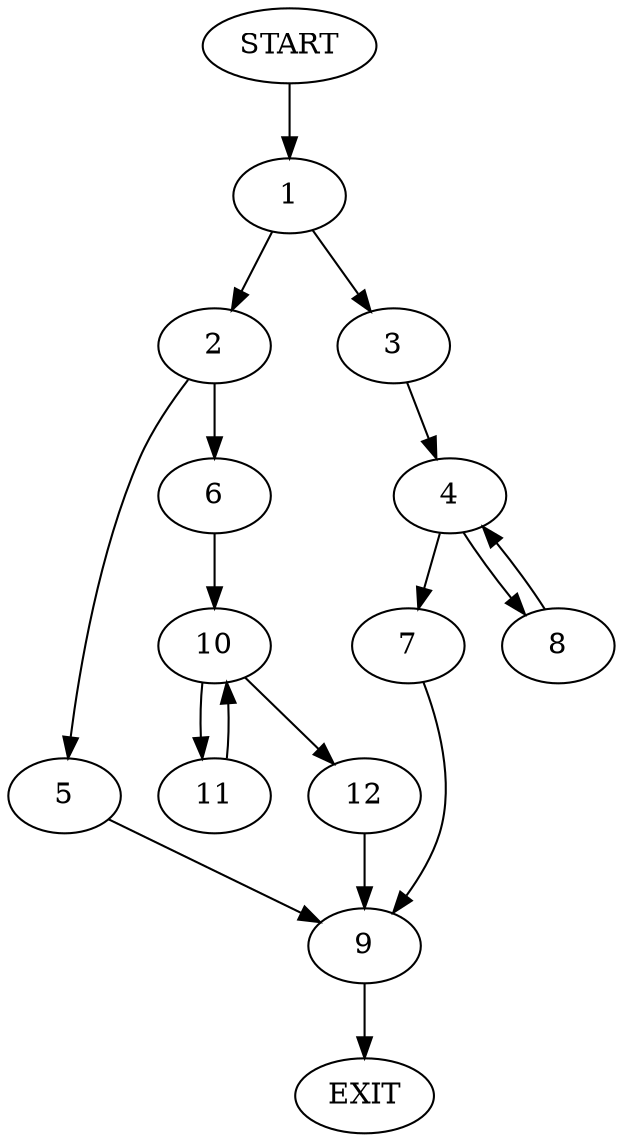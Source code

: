 digraph {
0 [label="START"]
13 [label="EXIT"]
0 -> 1
1 -> 2
1 -> 3
3 -> 4
2 -> 5
2 -> 6
4 -> 7
4 -> 8
7 -> 9
8 -> 4
9 -> 13
5 -> 9
6 -> 10
10 -> 11
10 -> 12
12 -> 9
11 -> 10
}
